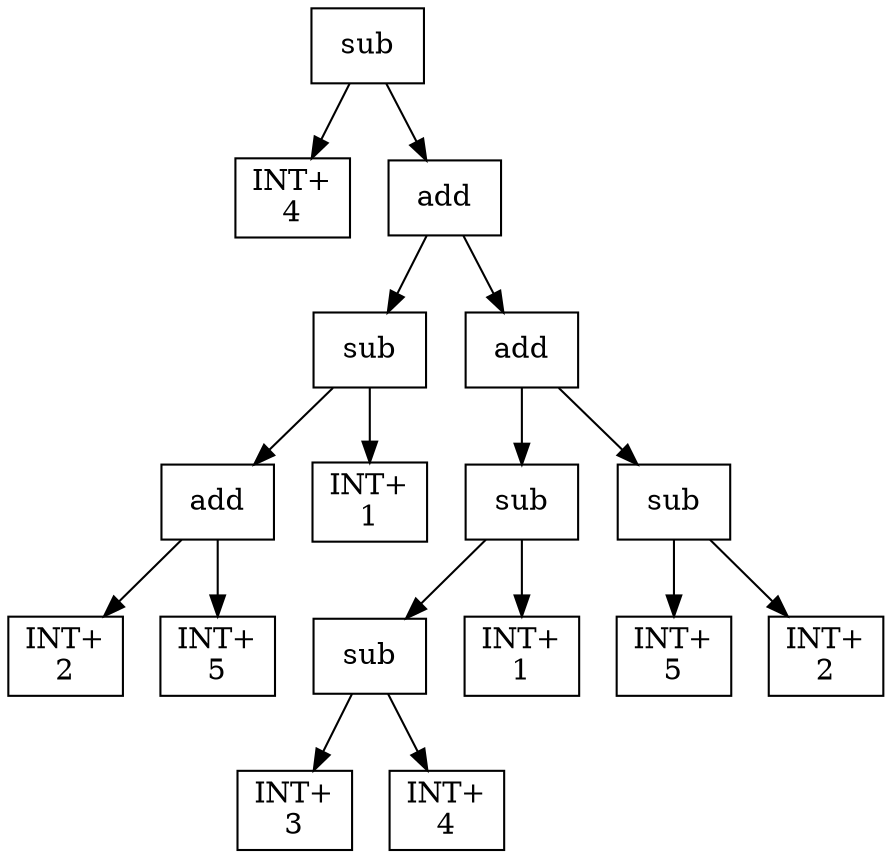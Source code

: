 digraph expr {
  node [shape=box];
  n1 [label="sub"];
  n2 [label="INT+\n4"];
  n3 [label="add"];
  n4 [label="sub"];
  n5 [label="add"];
  n6 [label="INT+\n2"];
  n7 [label="INT+\n5"];
  n5 -> n6;
  n5 -> n7;
  n8 [label="INT+\n1"];
  n4 -> n5;
  n4 -> n8;
  n9 [label="add"];
  n10 [label="sub"];
  n11 [label="sub"];
  n12 [label="INT+\n3"];
  n13 [label="INT+\n4"];
  n11 -> n12;
  n11 -> n13;
  n14 [label="INT+\n1"];
  n10 -> n11;
  n10 -> n14;
  n15 [label="sub"];
  n16 [label="INT+\n5"];
  n17 [label="INT+\n2"];
  n15 -> n16;
  n15 -> n17;
  n9 -> n10;
  n9 -> n15;
  n3 -> n4;
  n3 -> n9;
  n1 -> n2;
  n1 -> n3;
}